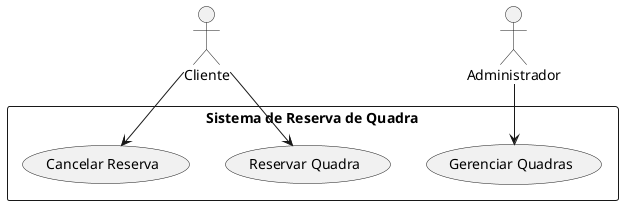 @startuml ReservaDeQuadras

actor cli as "Cliente"
actor adm as "Administrador"

rectangle "Sistema de Reserva de Quadra" {
  usecase "Reservar Quadra" as UC1
  usecase "Cancelar Reserva" as UC2
  usecase "Gerenciar Quadras" as UC3
}

cli --> UC1
cli --> UC2
adm --> UC3

@enduml
